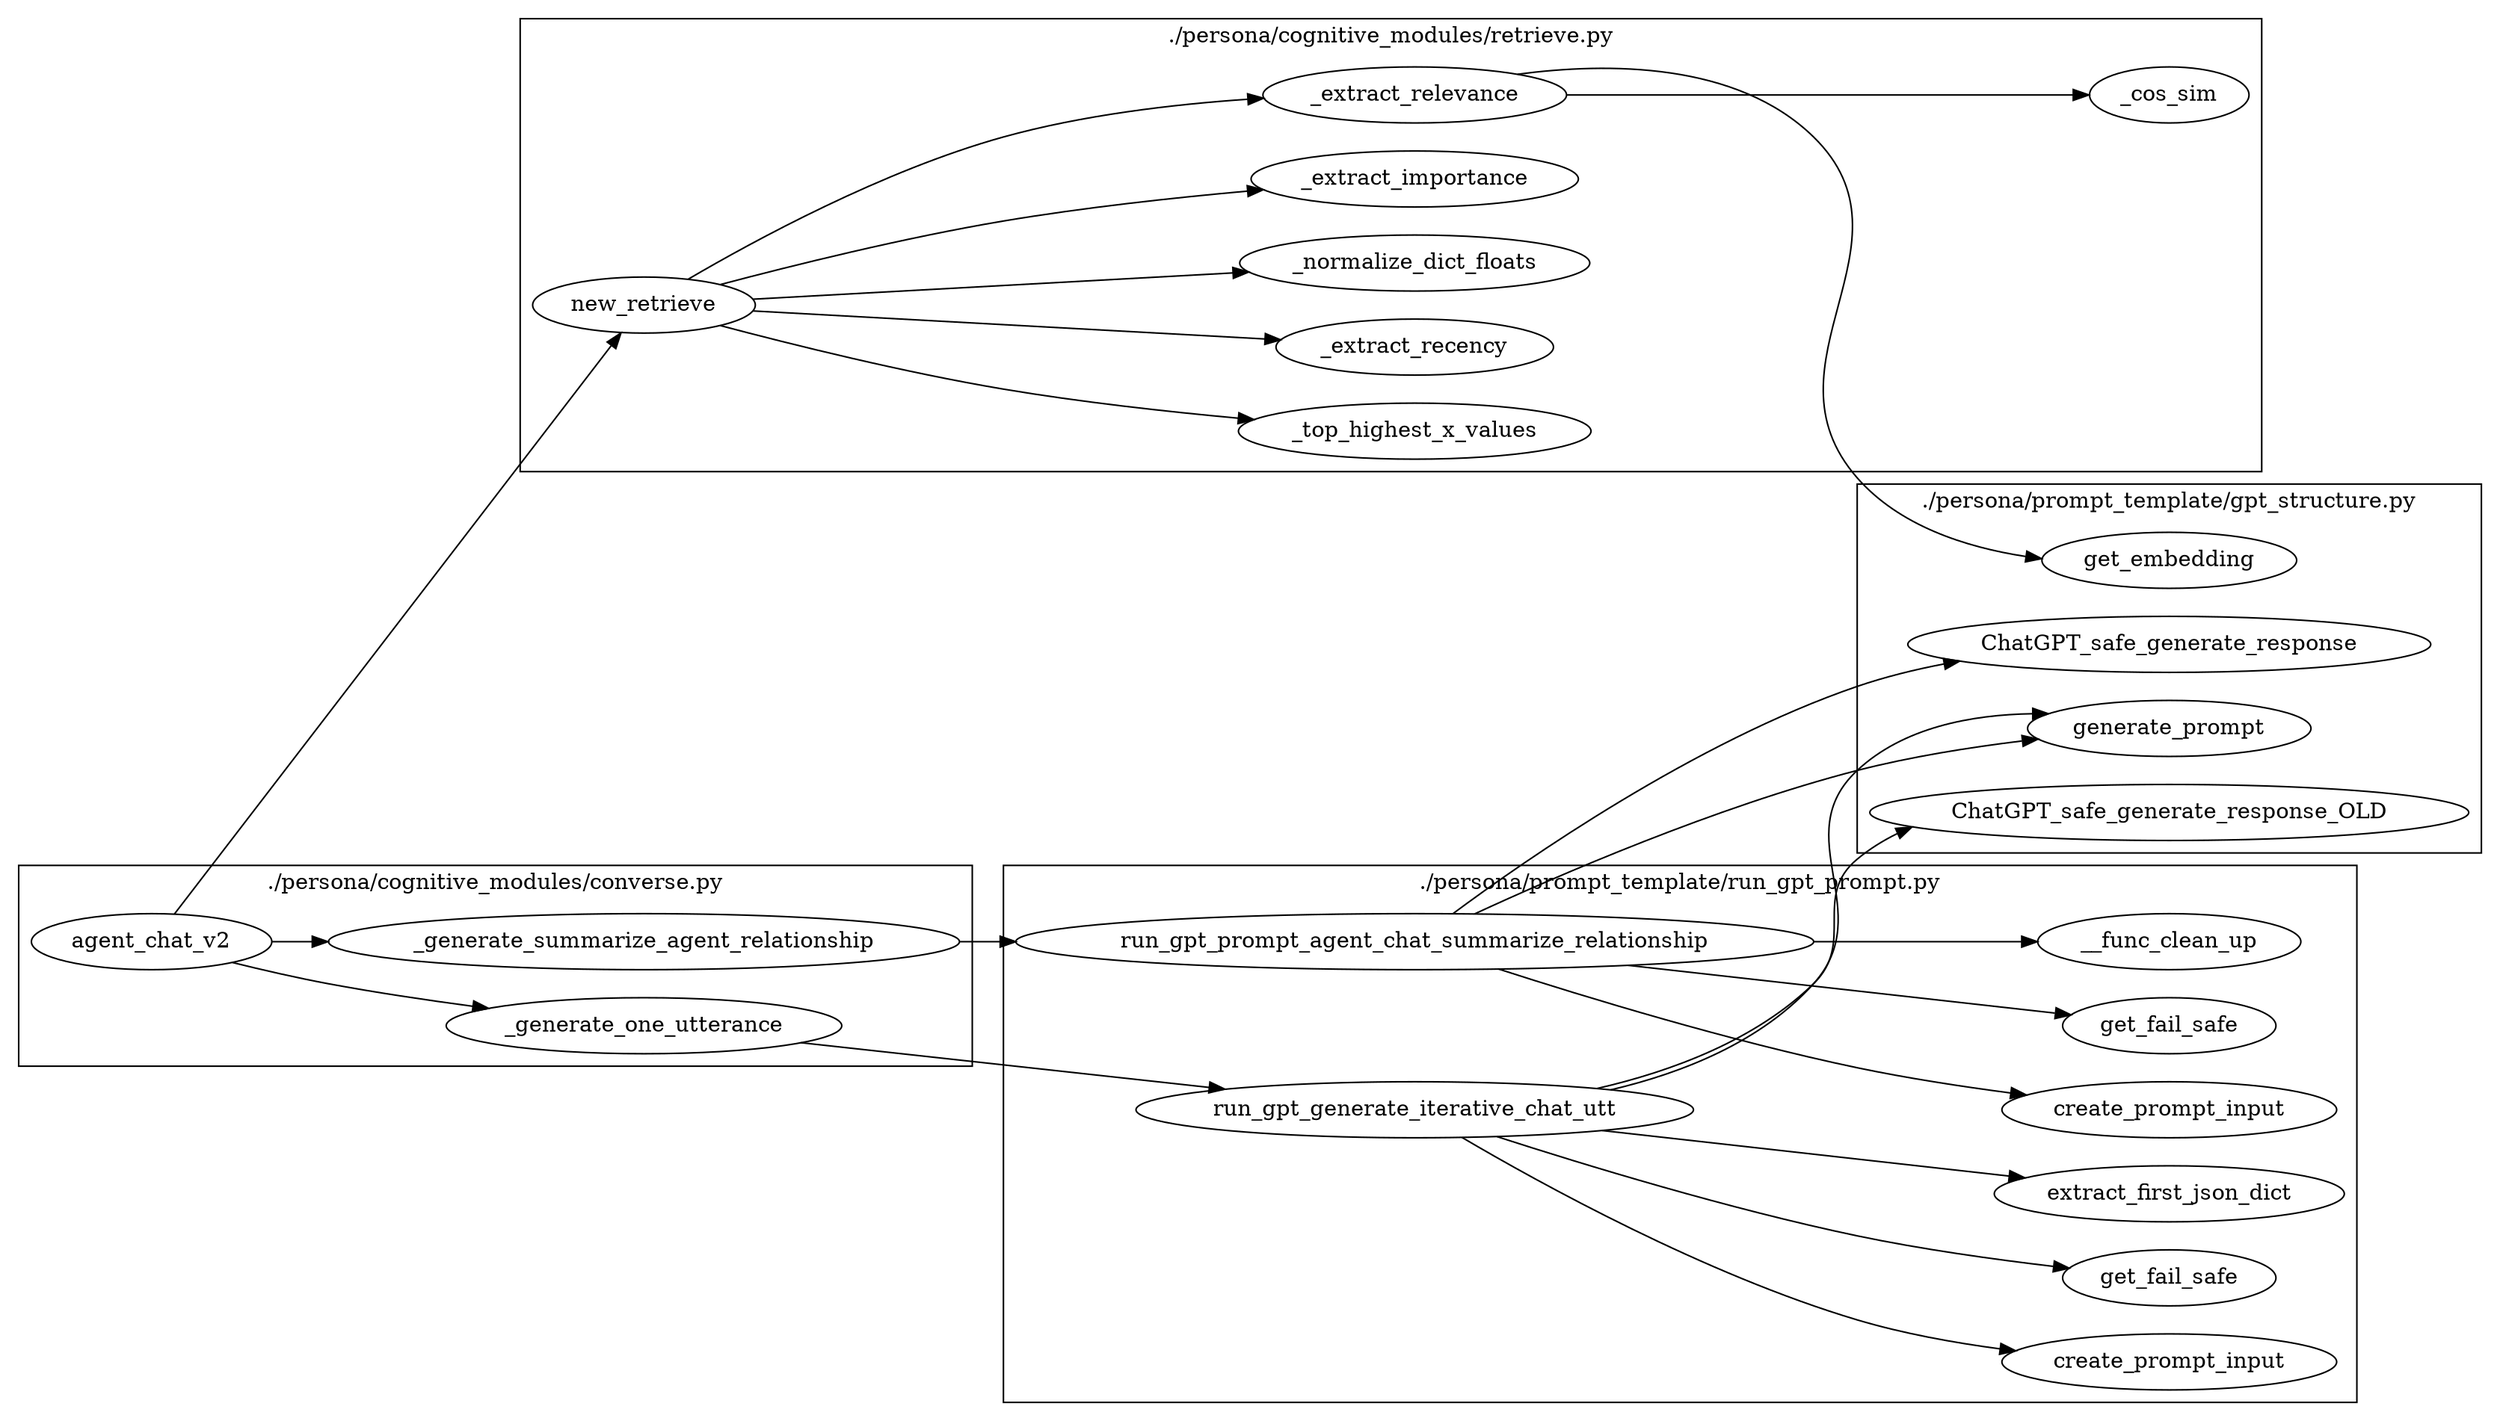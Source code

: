 digraph {
	graph [rankdir=LR];
	subgraph "cluster_./persona/prompt_template/run_gpt_prompt.py" {
		graph [label="./persona/prompt_template/run_gpt_prompt.py"];
		"./persona/prompt_template/run_gpt_prompt.py#run_gpt_prompt_agent_chat_summarize_relationship@2509:4"	[label=run_gpt_prompt_agent_chat_summarize_relationship];
		"./persona/prompt_template/run_gpt_prompt.py#__func_clean_up@2516:8"	[label=__func_clean_up];
		"./persona/prompt_template/run_gpt_prompt.py#create_prompt_input@2512:8"	[label=create_prompt_input];
		"./persona/prompt_template/run_gpt_prompt.py#get_fail_safe@2526:8"	[label=get_fail_safe];
		"./persona/prompt_template/run_gpt_prompt.py#run_gpt_generate_iterative_chat_utt@3196:4"	[label=run_gpt_generate_iterative_chat_utt];
		"./persona/prompt_template/run_gpt_prompt.py#extract_first_json_dict@3175:4"	[label=extract_first_json_dict];
		"./persona/prompt_template/run_gpt_prompt.py#create_prompt_input@3206:8"	[label=create_prompt_input];
		"./persona/prompt_template/run_gpt_prompt.py#get_fail_safe@3302:8"	[label=get_fail_safe];
	}
	subgraph "cluster_./persona/cognitive_modules/retrieve.py" {
		graph [label="./persona/cognitive_modules/retrieve.py"];
		"./persona/cognitive_modules/retrieve.py#new_retrieve@200:4"	[label=new_retrieve];
		"./persona/cognitive_modules/retrieve.py#_extract_recency@134:4"	[label=_extract_recency];
		"./persona/cognitive_modules/retrieve.py#_normalize_dict_floats@73:4"	[label=_normalize_dict_floats];
		"./persona/cognitive_modules/retrieve.py#_extract_importance@156:4"	[label=_extract_importance];
		"./persona/cognitive_modules/retrieve.py#_extract_relevance@176:4"	[label=_extract_relevance];
		"./persona/cognitive_modules/retrieve.py#_top_highest_x_values@111:4"	[label=_top_highest_x_values];
		"./persona/cognitive_modules/retrieve.py#_cos_sim@52:4"	[label=_cos_sim];
	}
	subgraph "cluster_/Users/wenke/.vscode/extensions/ms-python.vscode-pylance-2024.7.1/dist/typeshed-fallback/stdlib/builtins.pyi" {
		graph [label="/Users/wenke/.vscode/extensions/ms-python.vscode-pylance-2024.7.1/dist/typeshed-fallback/stdlib/builtins.pyi"];
	}
	subgraph "cluster_./persona/prompt_template/gpt_structure.py" {
		graph [label="./persona/prompt_template/gpt_structure.py"];
		"./persona/prompt_template/gpt_structure.py#get_embedding@294:4"	[label=get_embedding];
		"./persona/prompt_template/gpt_structure.py#generate_prompt@243:4"	[label=generate_prompt];
		"./persona/prompt_template/gpt_structure.py#ChatGPT_safe_generate_response@127:4"	[label=ChatGPT_safe_generate_response];
		"./persona/prompt_template/gpt_structure.py#ChatGPT_safe_generate_response_OLD@183:4"	[label=ChatGPT_safe_generate_response_OLD];
	}
	subgraph "cluster_./persona/cognitive_modules/converse.py" {
		graph [label="./persona/cognitive_modules/converse.py"];
		"./persona/cognitive_modules/converse.py#agent_chat_v2@146:4"	[label=agent_chat_v2];
		"./persona/cognitive_modules/converse.py#_generate_summarize_agent_relationship@48:4"	[label=_generate_summarize_agent_relationship];
		"./persona/cognitive_modules/converse.py#_generate_one_utterance@120:4"	[label=_generate_one_utterance];
	}
	"./persona/cognitive_modules/converse.py#agent_chat_v2@146:4" -> "./persona/cognitive_modules/converse.py#_generate_summarize_agent_relationship@48:4";
	"./persona/cognitive_modules/converse.py#agent_chat_v2@146:4" -> "./persona/cognitive_modules/converse.py#_generate_one_utterance@120:4";
	"./persona/cognitive_modules/converse.py#agent_chat_v2@146:4" -> "./persona/cognitive_modules/retrieve.py#new_retrieve@200:4";
	"./persona/cognitive_modules/converse.py#_generate_summarize_agent_relationship@48:4" -> "./persona/prompt_template/run_gpt_prompt.py#run_gpt_prompt_agent_chat_summarize_relationship@2509:4";
	"./persona/cognitive_modules/converse.py#_generate_one_utterance@120:4" -> "./persona/prompt_template/run_gpt_prompt.py#run_gpt_generate_iterative_chat_utt@3196:4";
	"./persona/cognitive_modules/retrieve.py#new_retrieve@200:4" -> "./persona/cognitive_modules/retrieve.py#_extract_recency@134:4";
	"./persona/cognitive_modules/retrieve.py#new_retrieve@200:4" -> "./persona/cognitive_modules/retrieve.py#_normalize_dict_floats@73:4";
	"./persona/cognitive_modules/retrieve.py#new_retrieve@200:4" -> "./persona/cognitive_modules/retrieve.py#_extract_importance@156:4";
	"./persona/cognitive_modules/retrieve.py#new_retrieve@200:4" -> "./persona/cognitive_modules/retrieve.py#_extract_relevance@176:4";
	"./persona/cognitive_modules/retrieve.py#new_retrieve@200:4" -> "./persona/cognitive_modules/retrieve.py#_top_highest_x_values@111:4";
	"./persona/cognitive_modules/retrieve.py#_extract_relevance@176:4" -> "./persona/cognitive_modules/retrieve.py#_cos_sim@52:4";
	"./persona/cognitive_modules/retrieve.py#_extract_relevance@176:4" -> "./persona/prompt_template/gpt_structure.py#get_embedding@294:4";
	"./persona/prompt_template/run_gpt_prompt.py#run_gpt_prompt_agent_chat_summarize_relationship@2509:4" -> "./persona/prompt_template/gpt_structure.py#generate_prompt@243:4";
	"./persona/prompt_template/run_gpt_prompt.py#run_gpt_prompt_agent_chat_summarize_relationship@2509:4" -> "./persona/prompt_template/gpt_structure.py#ChatGPT_safe_generate_response@127:4";
	"./persona/prompt_template/run_gpt_prompt.py#run_gpt_prompt_agent_chat_summarize_relationship@2509:4" -> "./persona/prompt_template/run_gpt_prompt.py#__func_clean_up@2516:8";
	"./persona/prompt_template/run_gpt_prompt.py#run_gpt_prompt_agent_chat_summarize_relationship@2509:4" -> "./persona/prompt_template/run_gpt_prompt.py#create_prompt_input@2512:8";
	"./persona/prompt_template/run_gpt_prompt.py#run_gpt_prompt_agent_chat_summarize_relationship@2509:4" -> "./persona/prompt_template/run_gpt_prompt.py#get_fail_safe@2526:8";
	"./persona/prompt_template/run_gpt_prompt.py#run_gpt_generate_iterative_chat_utt@3196:4" -> "./persona/prompt_template/gpt_structure.py#generate_prompt@243:4";
	"./persona/prompt_template/run_gpt_prompt.py#run_gpt_generate_iterative_chat_utt@3196:4" -> "./persona/prompt_template/gpt_structure.py#ChatGPT_safe_generate_response_OLD@183:4";
	"./persona/prompt_template/run_gpt_prompt.py#run_gpt_generate_iterative_chat_utt@3196:4" -> "./persona/prompt_template/run_gpt_prompt.py#extract_first_json_dict@3175:4";
	"./persona/prompt_template/run_gpt_prompt.py#run_gpt_generate_iterative_chat_utt@3196:4" -> "./persona/prompt_template/run_gpt_prompt.py#create_prompt_input@3206:8";
	"./persona/prompt_template/run_gpt_prompt.py#run_gpt_generate_iterative_chat_utt@3196:4" -> "./persona/prompt_template/run_gpt_prompt.py#get_fail_safe@3302:8";
}
